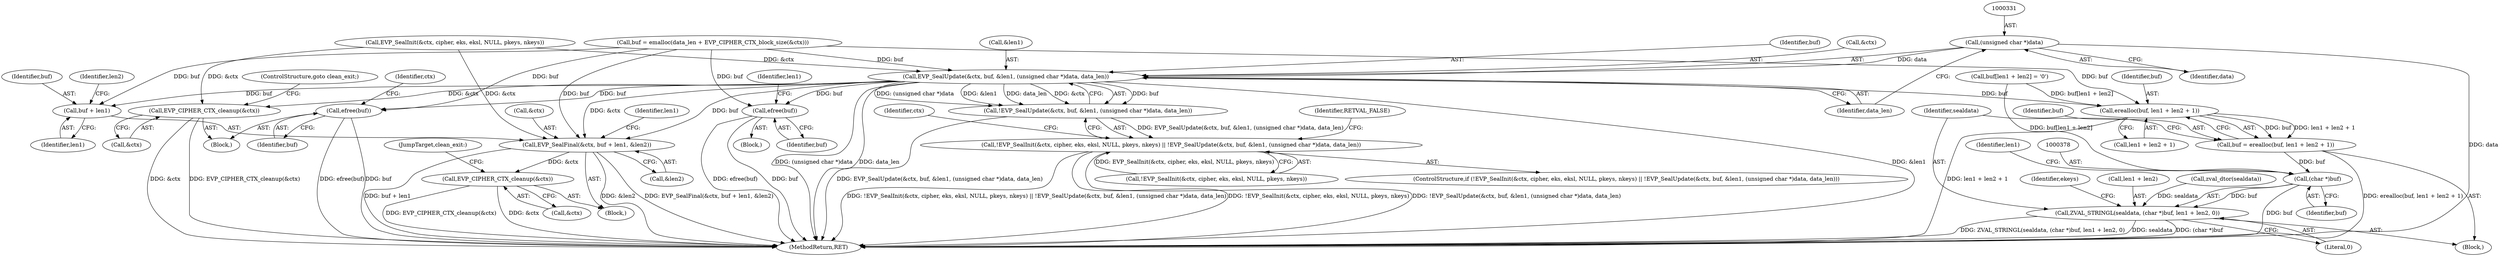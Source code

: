 digraph "0_php_89637c6b41b510c20d262c17483f582f115c66d6@pointer" {
"1000330" [label="(Call,(unsigned char *)data)"];
"1000324" [label="(Call,EVP_SealUpdate(&ctx, buf, &len1, (unsigned char *)data, data_len))"];
"1000323" [label="(Call,!EVP_SealUpdate(&ctx, buf, &len1, (unsigned char *)data, data_len))"];
"1000312" [label="(Call,!EVP_SealInit(&ctx, cipher, eks, eksl, NULL, pkeys, nkeys) || !EVP_SealUpdate(&ctx, buf, &len1, (unsigned char *)data, data_len))"];
"1000336" [label="(Call,efree(buf))"];
"1000338" [label="(Call,EVP_CIPHER_CTX_cleanup(&ctx))"];
"1000342" [label="(Call,EVP_SealFinal(&ctx, buf + len1, &len2))"];
"1000461" [label="(Call,EVP_CIPHER_CTX_cleanup(&ctx))"];
"1000345" [label="(Call,buf + len1)"];
"1000368" [label="(Call,erealloc(buf, len1 + len2 + 1))"];
"1000366" [label="(Call,buf = erealloc(buf, len1 + len2 + 1))"];
"1000377" [label="(Call,(char *)buf)"];
"1000375" [label="(Call,ZVAL_STRINGL(sealdata, (char *)buf, len1 + len2, 0))"];
"1000455" [label="(Call,efree(buf))"];
"1000464" [label="(JumpTarget,clean_exit:)"];
"1000379" [label="(Identifier,buf)"];
"1000368" [label="(Call,erealloc(buf, len1 + len2 + 1))"];
"1000459" [label="(Identifier,len1)"];
"1000336" [label="(Call,efree(buf))"];
"1000333" [label="(Identifier,data_len)"];
"1000369" [label="(Identifier,buf)"];
"1000380" [label="(Call,len1 + len2)"];
"1000340" [label="(Identifier,ctx)"];
"1000330" [label="(Call,(unsigned char *)data)"];
"1000325" [label="(Call,&ctx)"];
"1000504" [label="(MethodReturn,RET)"];
"1000345" [label="(Call,buf + len1)"];
"1000328" [label="(Call,&len1)"];
"1000342" [label="(Call,EVP_SealFinal(&ctx, buf + len1, &len2))"];
"1000327" [label="(Identifier,buf)"];
"1000367" [label="(Identifier,buf)"];
"1000461" [label="(Call,EVP_CIPHER_CTX_cleanup(&ctx))"];
"1000346" [label="(Identifier,buf)"];
"1000311" [label="(ControlStructure,if (!EVP_SealInit(&ctx, cipher, eks, eksl, NULL, pkeys, nkeys) || !EVP_SealUpdate(&ctx, buf, &len1, (unsigned char *)data, data_len)))"];
"1000339" [label="(Call,&ctx)"];
"1000323" [label="(Call,!EVP_SealUpdate(&ctx, buf, &len1, (unsigned char *)data, data_len))"];
"1000366" [label="(Call,buf = erealloc(buf, len1 + len2 + 1))"];
"1000353" [label="(Identifier,len1)"];
"1000357" [label="(Call,zval_dtor(sealdata))"];
"1000454" [label="(Block,)"];
"1000377" [label="(Call,(char *)buf)"];
"1000313" [label="(Call,!EVP_SealInit(&ctx, cipher, eks, eksl, NULL, pkeys, nkeys))"];
"1000383" [label="(Literal,0)"];
"1000324" [label="(Call,EVP_SealUpdate(&ctx, buf, &len1, (unsigned char *)data, data_len))"];
"1000348" [label="(Call,&len2)"];
"1000334" [label="(Block,)"];
"1000337" [label="(Identifier,buf)"];
"1000335" [label="(Identifier,RETVAL_FALSE)"];
"1000107" [label="(Block,)"];
"1000462" [label="(Call,&ctx)"];
"1000356" [label="(Block,)"];
"1000381" [label="(Identifier,len1)"];
"1000455" [label="(Call,efree(buf))"];
"1000341" [label="(ControlStructure,goto clean_exit;)"];
"1000370" [label="(Call,len1 + len2 + 1)"];
"1000359" [label="(Call,buf[len1 + len2] = '\0')"];
"1000332" [label="(Identifier,data)"];
"1000385" [label="(Identifier,ekeys)"];
"1000456" [label="(Identifier,buf)"];
"1000343" [label="(Call,&ctx)"];
"1000375" [label="(Call,ZVAL_STRINGL(sealdata, (char *)buf, len1 + len2, 0))"];
"1000338" [label="(Call,EVP_CIPHER_CTX_cleanup(&ctx))"];
"1000347" [label="(Identifier,len1)"];
"1000349" [label="(Identifier,len2)"];
"1000376" [label="(Identifier,sealdata)"];
"1000314" [label="(Call,EVP_SealInit(&ctx, cipher, eks, eksl, NULL, pkeys, nkeys))"];
"1000312" [label="(Call,!EVP_SealInit(&ctx, cipher, eks, eksl, NULL, pkeys, nkeys) || !EVP_SealUpdate(&ctx, buf, &len1, (unsigned char *)data, data_len))"];
"1000300" [label="(Call,buf = emalloc(data_len + EVP_CIPHER_CTX_block_size(&ctx)))"];
"1000344" [label="(Identifier,ctx)"];
"1000330" -> "1000324"  [label="AST: "];
"1000330" -> "1000332"  [label="CFG: "];
"1000331" -> "1000330"  [label="AST: "];
"1000332" -> "1000330"  [label="AST: "];
"1000333" -> "1000330"  [label="CFG: "];
"1000330" -> "1000504"  [label="DDG: data"];
"1000330" -> "1000324"  [label="DDG: data"];
"1000324" -> "1000323"  [label="AST: "];
"1000324" -> "1000333"  [label="CFG: "];
"1000325" -> "1000324"  [label="AST: "];
"1000327" -> "1000324"  [label="AST: "];
"1000328" -> "1000324"  [label="AST: "];
"1000333" -> "1000324"  [label="AST: "];
"1000323" -> "1000324"  [label="CFG: "];
"1000324" -> "1000504"  [label="DDG: data_len"];
"1000324" -> "1000504"  [label="DDG: &len1"];
"1000324" -> "1000504"  [label="DDG: (unsigned char *)data"];
"1000324" -> "1000323"  [label="DDG: buf"];
"1000324" -> "1000323"  [label="DDG: (unsigned char *)data"];
"1000324" -> "1000323"  [label="DDG: &len1"];
"1000324" -> "1000323"  [label="DDG: data_len"];
"1000324" -> "1000323"  [label="DDG: &ctx"];
"1000314" -> "1000324"  [label="DDG: &ctx"];
"1000300" -> "1000324"  [label="DDG: buf"];
"1000324" -> "1000336"  [label="DDG: buf"];
"1000324" -> "1000338"  [label="DDG: &ctx"];
"1000324" -> "1000342"  [label="DDG: &ctx"];
"1000324" -> "1000342"  [label="DDG: buf"];
"1000324" -> "1000345"  [label="DDG: buf"];
"1000324" -> "1000368"  [label="DDG: buf"];
"1000324" -> "1000455"  [label="DDG: buf"];
"1000323" -> "1000312"  [label="AST: "];
"1000312" -> "1000323"  [label="CFG: "];
"1000323" -> "1000504"  [label="DDG: EVP_SealUpdate(&ctx, buf, &len1, (unsigned char *)data, data_len)"];
"1000323" -> "1000312"  [label="DDG: EVP_SealUpdate(&ctx, buf, &len1, (unsigned char *)data, data_len)"];
"1000312" -> "1000311"  [label="AST: "];
"1000312" -> "1000313"  [label="CFG: "];
"1000313" -> "1000312"  [label="AST: "];
"1000335" -> "1000312"  [label="CFG: "];
"1000344" -> "1000312"  [label="CFG: "];
"1000312" -> "1000504"  [label="DDG: !EVP_SealInit(&ctx, cipher, eks, eksl, NULL, pkeys, nkeys) || !EVP_SealUpdate(&ctx, buf, &len1, (unsigned char *)data, data_len)"];
"1000312" -> "1000504"  [label="DDG: !EVP_SealInit(&ctx, cipher, eks, eksl, NULL, pkeys, nkeys)"];
"1000312" -> "1000504"  [label="DDG: !EVP_SealUpdate(&ctx, buf, &len1, (unsigned char *)data, data_len)"];
"1000313" -> "1000312"  [label="DDG: EVP_SealInit(&ctx, cipher, eks, eksl, NULL, pkeys, nkeys)"];
"1000336" -> "1000334"  [label="AST: "];
"1000336" -> "1000337"  [label="CFG: "];
"1000337" -> "1000336"  [label="AST: "];
"1000340" -> "1000336"  [label="CFG: "];
"1000336" -> "1000504"  [label="DDG: efree(buf)"];
"1000336" -> "1000504"  [label="DDG: buf"];
"1000300" -> "1000336"  [label="DDG: buf"];
"1000338" -> "1000334"  [label="AST: "];
"1000338" -> "1000339"  [label="CFG: "];
"1000339" -> "1000338"  [label="AST: "];
"1000341" -> "1000338"  [label="CFG: "];
"1000338" -> "1000504"  [label="DDG: &ctx"];
"1000338" -> "1000504"  [label="DDG: EVP_CIPHER_CTX_cleanup(&ctx)"];
"1000314" -> "1000338"  [label="DDG: &ctx"];
"1000342" -> "1000107"  [label="AST: "];
"1000342" -> "1000348"  [label="CFG: "];
"1000343" -> "1000342"  [label="AST: "];
"1000345" -> "1000342"  [label="AST: "];
"1000348" -> "1000342"  [label="AST: "];
"1000353" -> "1000342"  [label="CFG: "];
"1000342" -> "1000504"  [label="DDG: &len2"];
"1000342" -> "1000504"  [label="DDG: EVP_SealFinal(&ctx, buf + len1, &len2)"];
"1000342" -> "1000504"  [label="DDG: buf + len1"];
"1000314" -> "1000342"  [label="DDG: &ctx"];
"1000300" -> "1000342"  [label="DDG: buf"];
"1000342" -> "1000461"  [label="DDG: &ctx"];
"1000461" -> "1000107"  [label="AST: "];
"1000461" -> "1000462"  [label="CFG: "];
"1000462" -> "1000461"  [label="AST: "];
"1000464" -> "1000461"  [label="CFG: "];
"1000461" -> "1000504"  [label="DDG: EVP_CIPHER_CTX_cleanup(&ctx)"];
"1000461" -> "1000504"  [label="DDG: &ctx"];
"1000345" -> "1000347"  [label="CFG: "];
"1000346" -> "1000345"  [label="AST: "];
"1000347" -> "1000345"  [label="AST: "];
"1000349" -> "1000345"  [label="CFG: "];
"1000300" -> "1000345"  [label="DDG: buf"];
"1000368" -> "1000366"  [label="AST: "];
"1000368" -> "1000370"  [label="CFG: "];
"1000369" -> "1000368"  [label="AST: "];
"1000370" -> "1000368"  [label="AST: "];
"1000366" -> "1000368"  [label="CFG: "];
"1000368" -> "1000504"  [label="DDG: len1 + len2 + 1"];
"1000368" -> "1000366"  [label="DDG: buf"];
"1000368" -> "1000366"  [label="DDG: len1 + len2 + 1"];
"1000359" -> "1000368"  [label="DDG: buf[len1 + len2]"];
"1000300" -> "1000368"  [label="DDG: buf"];
"1000366" -> "1000356"  [label="AST: "];
"1000367" -> "1000366"  [label="AST: "];
"1000376" -> "1000366"  [label="CFG: "];
"1000366" -> "1000504"  [label="DDG: erealloc(buf, len1 + len2 + 1)"];
"1000366" -> "1000377"  [label="DDG: buf"];
"1000377" -> "1000375"  [label="AST: "];
"1000377" -> "1000379"  [label="CFG: "];
"1000378" -> "1000377"  [label="AST: "];
"1000379" -> "1000377"  [label="AST: "];
"1000381" -> "1000377"  [label="CFG: "];
"1000377" -> "1000504"  [label="DDG: buf"];
"1000377" -> "1000375"  [label="DDG: buf"];
"1000359" -> "1000377"  [label="DDG: buf[len1 + len2]"];
"1000375" -> "1000356"  [label="AST: "];
"1000375" -> "1000383"  [label="CFG: "];
"1000376" -> "1000375"  [label="AST: "];
"1000380" -> "1000375"  [label="AST: "];
"1000383" -> "1000375"  [label="AST: "];
"1000385" -> "1000375"  [label="CFG: "];
"1000375" -> "1000504"  [label="DDG: sealdata"];
"1000375" -> "1000504"  [label="DDG: (char *)buf"];
"1000375" -> "1000504"  [label="DDG: ZVAL_STRINGL(sealdata, (char *)buf, len1 + len2, 0)"];
"1000357" -> "1000375"  [label="DDG: sealdata"];
"1000455" -> "1000454"  [label="AST: "];
"1000455" -> "1000456"  [label="CFG: "];
"1000456" -> "1000455"  [label="AST: "];
"1000459" -> "1000455"  [label="CFG: "];
"1000455" -> "1000504"  [label="DDG: efree(buf)"];
"1000455" -> "1000504"  [label="DDG: buf"];
"1000300" -> "1000455"  [label="DDG: buf"];
}
